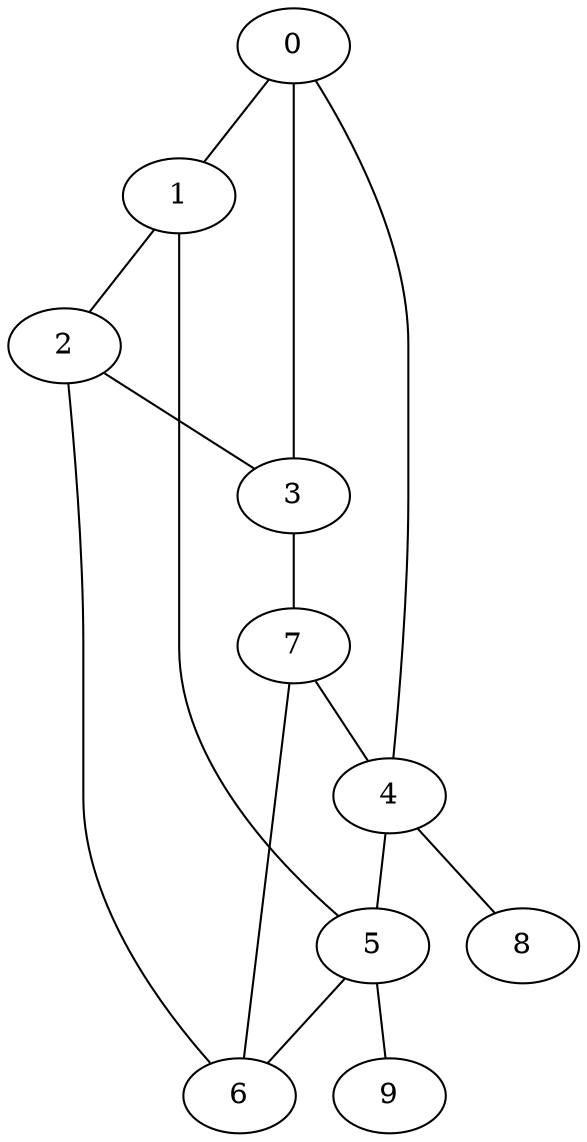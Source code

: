 graph G {
0;
1;
2;
3;
4;
5;
6;
7;
8;
9;
0 -- 1;
1 -- 2;
2 -- 3;
3 -- 0;
0 -- 4;
1 -- 5;
2 -- 6;
3 -- 7;
4 -- 5;
5 -- 6;
6 -- 7;
7 -- 4;
4 -- 8;
5 -- 9;
}
